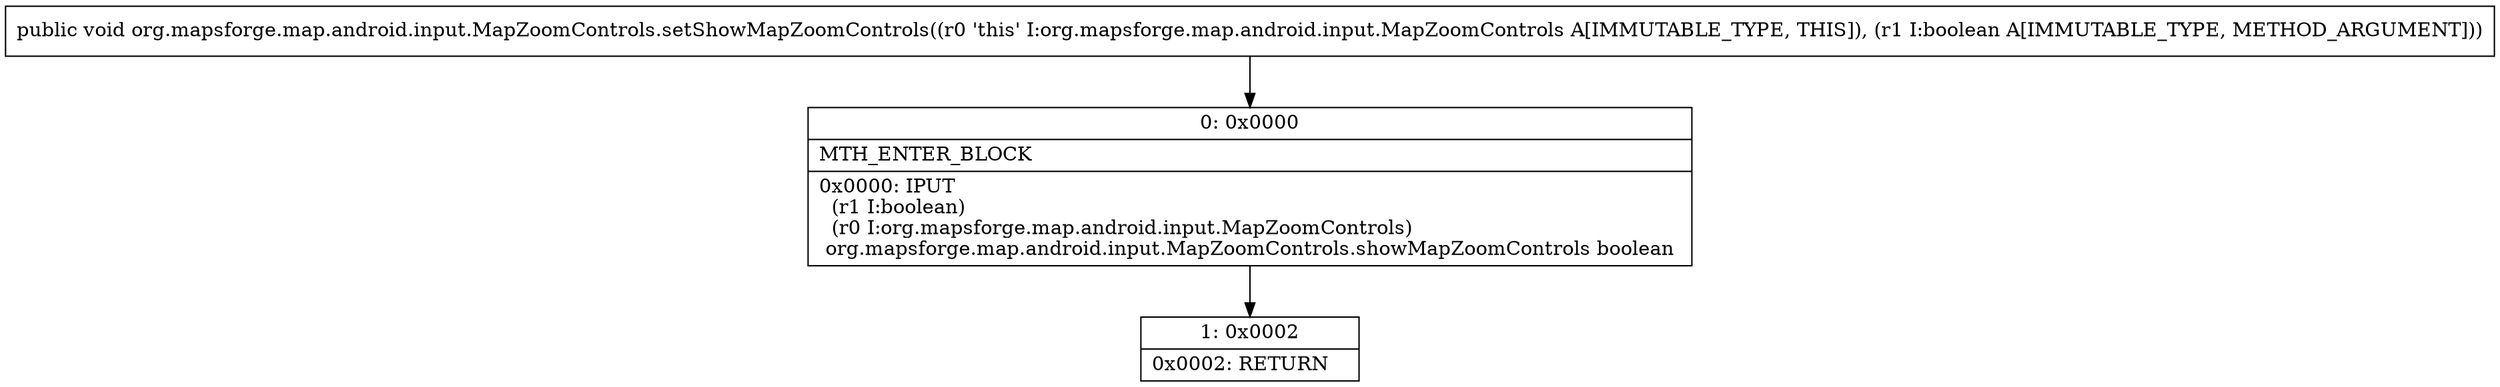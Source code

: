 digraph "CFG fororg.mapsforge.map.android.input.MapZoomControls.setShowMapZoomControls(Z)V" {
Node_0 [shape=record,label="{0\:\ 0x0000|MTH_ENTER_BLOCK\l|0x0000: IPUT  \l  (r1 I:boolean)\l  (r0 I:org.mapsforge.map.android.input.MapZoomControls)\l org.mapsforge.map.android.input.MapZoomControls.showMapZoomControls boolean \l}"];
Node_1 [shape=record,label="{1\:\ 0x0002|0x0002: RETURN   \l}"];
MethodNode[shape=record,label="{public void org.mapsforge.map.android.input.MapZoomControls.setShowMapZoomControls((r0 'this' I:org.mapsforge.map.android.input.MapZoomControls A[IMMUTABLE_TYPE, THIS]), (r1 I:boolean A[IMMUTABLE_TYPE, METHOD_ARGUMENT])) }"];
MethodNode -> Node_0;
Node_0 -> Node_1;
}

